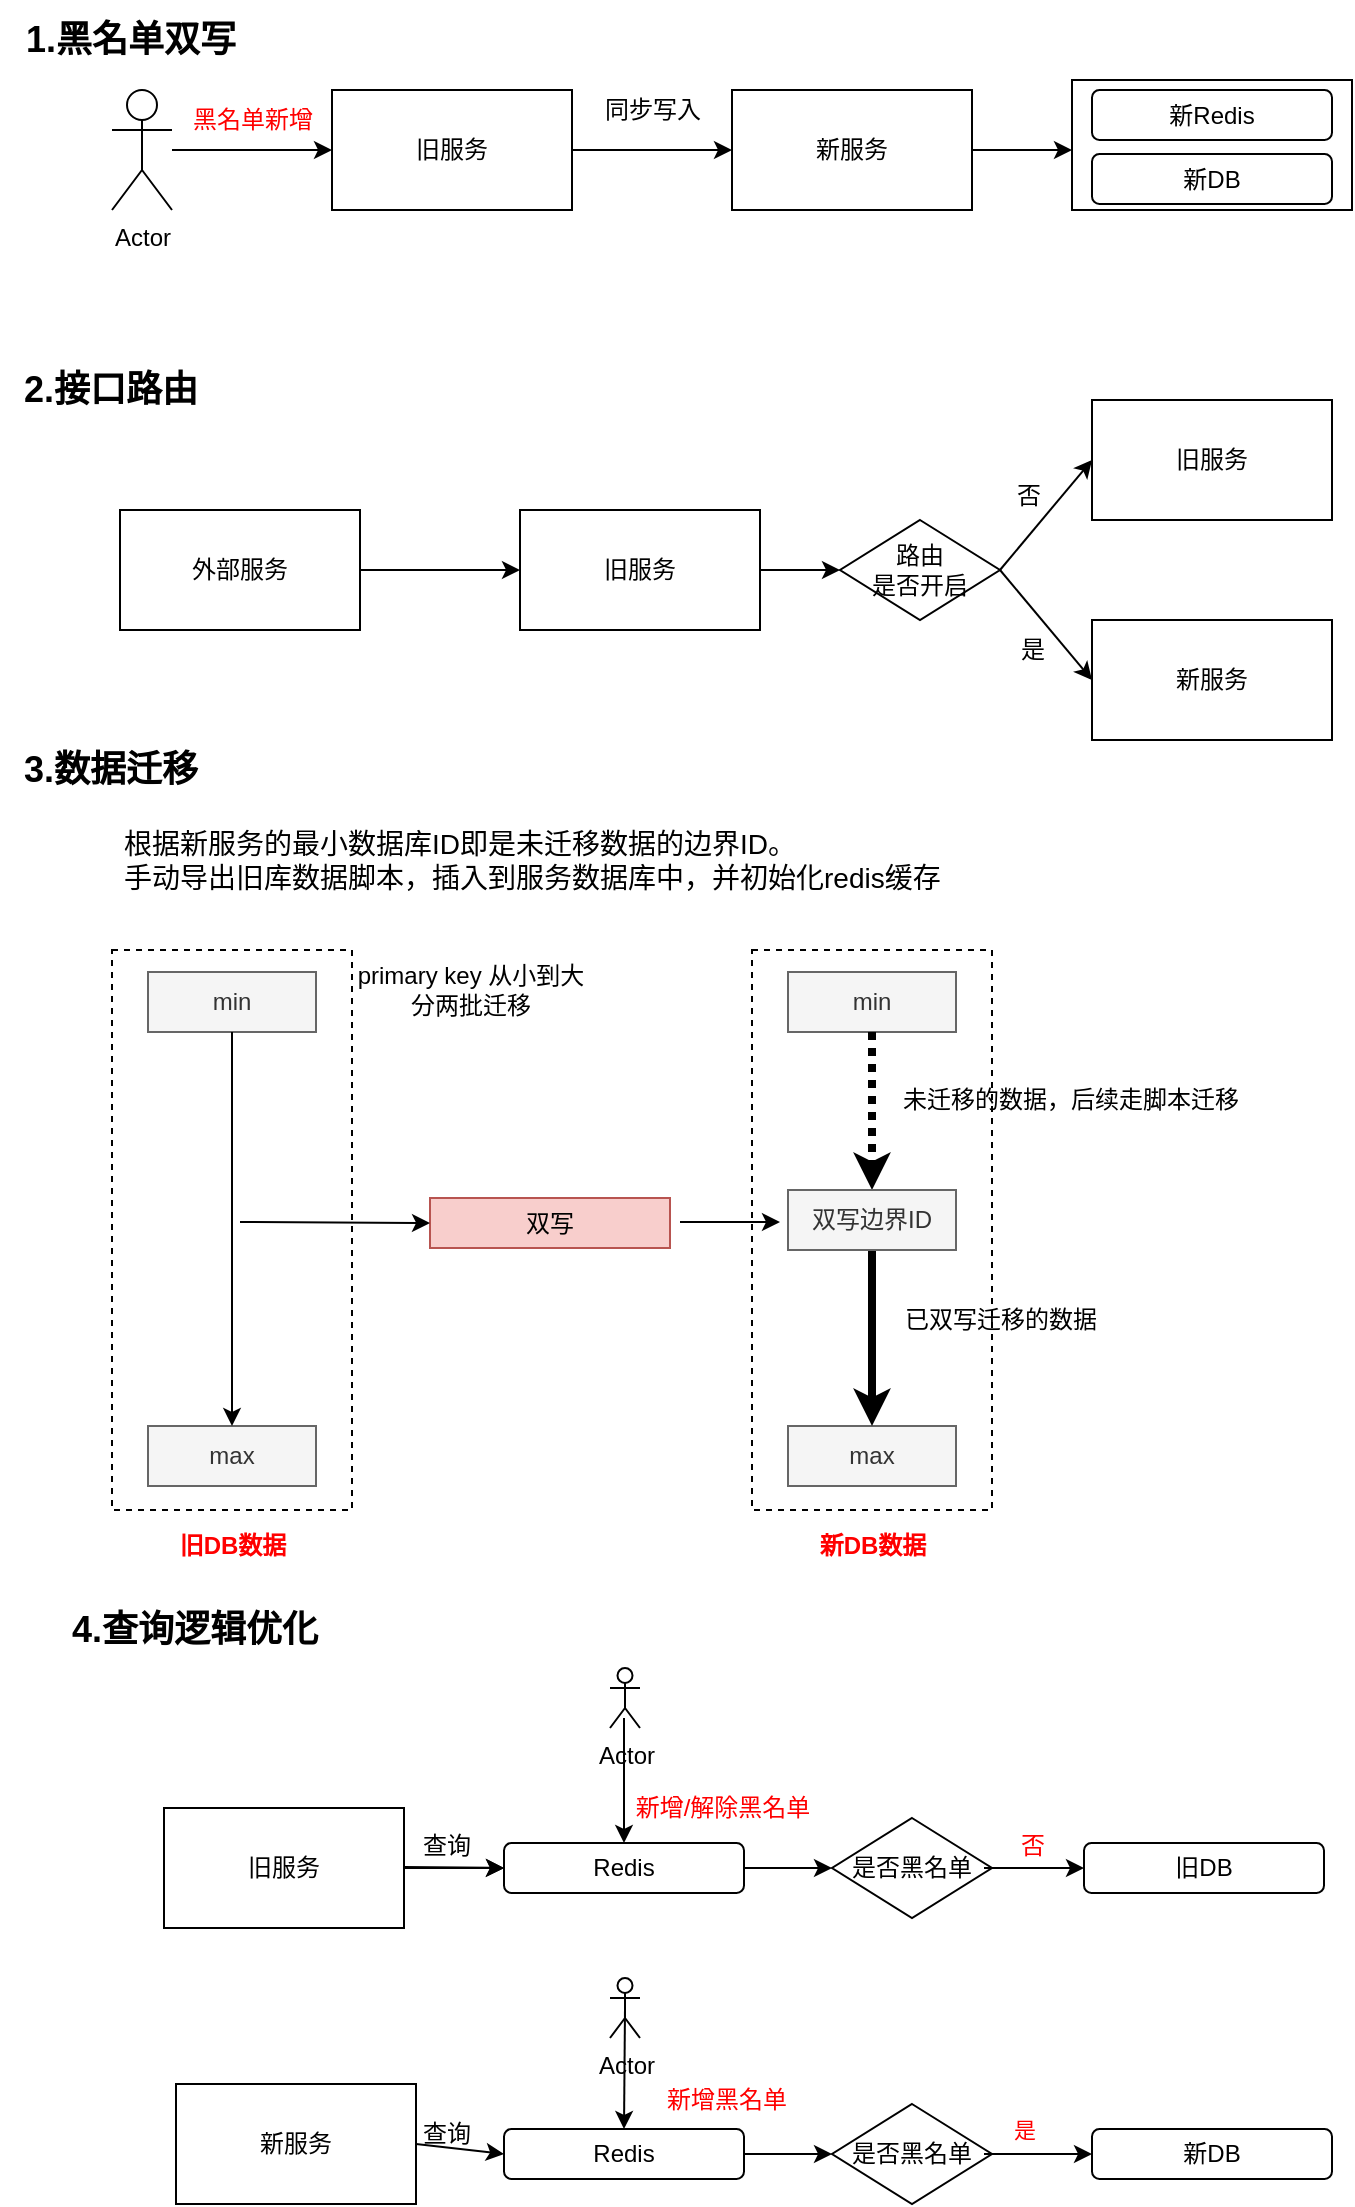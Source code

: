 <mxfile version="21.5.0" type="github">
  <diagram name="第 1 页" id="bvCV-v3Us4rZkpgmmUGV">
    <mxGraphModel dx="1434" dy="764" grid="1" gridSize="10" guides="1" tooltips="1" connect="1" arrows="1" fold="1" page="1" pageScale="1" pageWidth="827" pageHeight="1169" math="0" shadow="0">
      <root>
        <mxCell id="0" />
        <mxCell id="1" parent="0" />
        <mxCell id="1Q4CFdaJzFtLMw4-kMDZ-18" value="" style="rounded=0;whiteSpace=wrap;html=1;" parent="1" vertex="1">
          <mxGeometry x="556" y="95" width="140" height="65" as="geometry" />
        </mxCell>
        <mxCell id="1Q4CFdaJzFtLMw4-kMDZ-1" value="旧服务" style="rounded=0;whiteSpace=wrap;html=1;" parent="1" vertex="1">
          <mxGeometry x="186" y="100" width="120" height="60" as="geometry" />
        </mxCell>
        <mxCell id="1Q4CFdaJzFtLMw4-kMDZ-2" value="Actor" style="shape=umlActor;verticalLabelPosition=bottom;verticalAlign=top;html=1;outlineConnect=0;" parent="1" vertex="1">
          <mxGeometry x="76" y="100" width="30" height="60" as="geometry" />
        </mxCell>
        <mxCell id="1Q4CFdaJzFtLMw4-kMDZ-9" value="" style="endArrow=classic;html=1;rounded=0;" parent="1" source="1Q4CFdaJzFtLMw4-kMDZ-2" target="1Q4CFdaJzFtLMw4-kMDZ-1" edge="1">
          <mxGeometry width="50" height="50" relative="1" as="geometry">
            <mxPoint x="306" y="120" as="sourcePoint" />
            <mxPoint x="356" y="70" as="targetPoint" />
          </mxGeometry>
        </mxCell>
        <mxCell id="1Q4CFdaJzFtLMw4-kMDZ-10" value="新服务" style="rounded=0;whiteSpace=wrap;html=1;" parent="1" vertex="1">
          <mxGeometry x="386" y="100" width="120" height="60" as="geometry" />
        </mxCell>
        <mxCell id="1Q4CFdaJzFtLMw4-kMDZ-11" value="" style="endArrow=classic;html=1;rounded=0;exitX=1;exitY=0.5;exitDx=0;exitDy=0;" parent="1" source="1Q4CFdaJzFtLMw4-kMDZ-1" edge="1">
          <mxGeometry width="50" height="50" relative="1" as="geometry">
            <mxPoint x="306" y="120" as="sourcePoint" />
            <mxPoint x="386" y="130" as="targetPoint" />
          </mxGeometry>
        </mxCell>
        <mxCell id="1Q4CFdaJzFtLMw4-kMDZ-12" value="黑名单新增" style="text;html=1;align=center;verticalAlign=middle;resizable=0;points=[];autosize=1;strokeColor=none;fillColor=none;fontColor=#ff0000;" parent="1" vertex="1">
          <mxGeometry x="106" y="100" width="80" height="30" as="geometry" />
        </mxCell>
        <mxCell id="1Q4CFdaJzFtLMw4-kMDZ-14" value="&lt;b&gt;&lt;font style=&quot;font-size: 18px;&quot;&gt;1.黑名单双写&lt;/font&gt;&lt;/b&gt;" style="text;html=1;align=center;verticalAlign=middle;resizable=0;points=[];autosize=1;strokeColor=none;fillColor=none;" parent="1" vertex="1">
          <mxGeometry x="20" y="55" width="130" height="40" as="geometry" />
        </mxCell>
        <mxCell id="1Q4CFdaJzFtLMw4-kMDZ-15" value="新Redis" style="rounded=1;whiteSpace=wrap;html=1;" parent="1" vertex="1">
          <mxGeometry x="566" y="100" width="120" height="25" as="geometry" />
        </mxCell>
        <mxCell id="1Q4CFdaJzFtLMw4-kMDZ-16" value="新DB" style="rounded=1;whiteSpace=wrap;html=1;" parent="1" vertex="1">
          <mxGeometry x="566" y="132" width="120" height="25" as="geometry" />
        </mxCell>
        <mxCell id="1Q4CFdaJzFtLMw4-kMDZ-17" value="" style="endArrow=classic;html=1;rounded=0;exitX=1;exitY=0.5;exitDx=0;exitDy=0;" parent="1" source="1Q4CFdaJzFtLMw4-kMDZ-10" edge="1">
          <mxGeometry width="50" height="50" relative="1" as="geometry">
            <mxPoint x="316" y="140" as="sourcePoint" />
            <mxPoint x="556" y="130" as="targetPoint" />
          </mxGeometry>
        </mxCell>
        <mxCell id="1Q4CFdaJzFtLMw4-kMDZ-19" value="同步写入" style="text;html=1;align=center;verticalAlign=middle;resizable=0;points=[];autosize=1;strokeColor=none;fillColor=none;" parent="1" vertex="1">
          <mxGeometry x="311" y="95" width="70" height="30" as="geometry" />
        </mxCell>
        <mxCell id="1Q4CFdaJzFtLMw4-kMDZ-20" value="&lt;b&gt;&lt;font style=&quot;font-size: 18px;&quot;&gt;2.接口路由&lt;/font&gt;&lt;/b&gt;" style="text;html=1;align=center;verticalAlign=middle;resizable=0;points=[];autosize=1;strokeColor=none;fillColor=none;" parent="1" vertex="1">
          <mxGeometry x="20" y="230" width="110" height="40" as="geometry" />
        </mxCell>
        <mxCell id="1Q4CFdaJzFtLMw4-kMDZ-21" value="外部服务" style="rounded=0;whiteSpace=wrap;html=1;" parent="1" vertex="1">
          <mxGeometry x="80" y="310" width="120" height="60" as="geometry" />
        </mxCell>
        <mxCell id="1Q4CFdaJzFtLMw4-kMDZ-22" value="旧服务" style="rounded=0;whiteSpace=wrap;html=1;" parent="1" vertex="1">
          <mxGeometry x="280" y="310" width="120" height="60" as="geometry" />
        </mxCell>
        <mxCell id="1Q4CFdaJzFtLMw4-kMDZ-23" value="" style="endArrow=classic;html=1;rounded=0;exitX=1;exitY=0.5;exitDx=0;exitDy=0;entryX=0;entryY=0.5;entryDx=0;entryDy=0;" parent="1" source="1Q4CFdaJzFtLMw4-kMDZ-21" target="1Q4CFdaJzFtLMw4-kMDZ-22" edge="1">
          <mxGeometry width="50" height="50" relative="1" as="geometry">
            <mxPoint x="390" y="320" as="sourcePoint" />
            <mxPoint x="440" y="270" as="targetPoint" />
          </mxGeometry>
        </mxCell>
        <mxCell id="1Q4CFdaJzFtLMw4-kMDZ-24" value="路由&lt;br&gt;是否开启" style="rhombus;whiteSpace=wrap;html=1;" parent="1" vertex="1">
          <mxGeometry x="440" y="315" width="80" height="50" as="geometry" />
        </mxCell>
        <mxCell id="1Q4CFdaJzFtLMw4-kMDZ-25" value="旧服务" style="rounded=0;whiteSpace=wrap;html=1;" parent="1" vertex="1">
          <mxGeometry x="566" y="255" width="120" height="60" as="geometry" />
        </mxCell>
        <mxCell id="1Q4CFdaJzFtLMw4-kMDZ-26" value="" style="endArrow=classic;html=1;rounded=0;exitX=1;exitY=0.5;exitDx=0;exitDy=0;entryX=0;entryY=0.5;entryDx=0;entryDy=0;" parent="1" source="1Q4CFdaJzFtLMw4-kMDZ-22" target="1Q4CFdaJzFtLMw4-kMDZ-24" edge="1">
          <mxGeometry width="50" height="50" relative="1" as="geometry">
            <mxPoint x="210" y="350" as="sourcePoint" />
            <mxPoint x="290" y="350" as="targetPoint" />
          </mxGeometry>
        </mxCell>
        <mxCell id="1Q4CFdaJzFtLMw4-kMDZ-27" value="新服务" style="rounded=0;whiteSpace=wrap;html=1;" parent="1" vertex="1">
          <mxGeometry x="566" y="365" width="120" height="60" as="geometry" />
        </mxCell>
        <mxCell id="1Q4CFdaJzFtLMw4-kMDZ-28" value="" style="endArrow=classic;html=1;rounded=0;exitX=1;exitY=0.5;exitDx=0;exitDy=0;entryX=0;entryY=0.5;entryDx=0;entryDy=0;" parent="1" source="1Q4CFdaJzFtLMw4-kMDZ-24" target="1Q4CFdaJzFtLMw4-kMDZ-25" edge="1">
          <mxGeometry width="50" height="50" relative="1" as="geometry">
            <mxPoint x="410" y="350" as="sourcePoint" />
            <mxPoint x="450" y="350" as="targetPoint" />
          </mxGeometry>
        </mxCell>
        <mxCell id="1Q4CFdaJzFtLMw4-kMDZ-29" value="" style="endArrow=classic;html=1;rounded=0;entryX=0;entryY=0.5;entryDx=0;entryDy=0;" parent="1" target="1Q4CFdaJzFtLMw4-kMDZ-27" edge="1">
          <mxGeometry width="50" height="50" relative="1" as="geometry">
            <mxPoint x="520" y="340" as="sourcePoint" />
            <mxPoint x="576" y="350" as="targetPoint" />
          </mxGeometry>
        </mxCell>
        <mxCell id="1Q4CFdaJzFtLMw4-kMDZ-30" value="&lt;b&gt;&lt;font style=&quot;font-size: 18px;&quot;&gt;3.数据迁移&lt;/font&gt;&lt;/b&gt;" style="text;html=1;align=center;verticalAlign=middle;resizable=0;points=[];autosize=1;strokeColor=none;fillColor=none;" parent="1" vertex="1">
          <mxGeometry x="20" y="420" width="110" height="40" as="geometry" />
        </mxCell>
        <mxCell id="1Q4CFdaJzFtLMw4-kMDZ-31" value="&lt;font style=&quot;font-size: 14px;&quot;&gt;根据新服务的最小数据库ID即是未迁移数据的边界ID。&lt;br&gt;手动导出旧库数据脚本，插入到服务数据库中，并初始化redis缓存&lt;/font&gt;" style="text;html=1;align=left;verticalAlign=middle;resizable=0;points=[];autosize=1;strokeColor=none;fillColor=none;" parent="1" vertex="1">
          <mxGeometry x="80" y="460" width="430" height="50" as="geometry" />
        </mxCell>
        <mxCell id="1Q4CFdaJzFtLMw4-kMDZ-32" value="&lt;b&gt;&lt;font style=&quot;font-size: 18px;&quot;&gt;4.查询逻辑优化&lt;/font&gt;&lt;/b&gt;" style="text;html=1;align=center;verticalAlign=middle;resizable=0;points=[];autosize=1;strokeColor=none;fillColor=none;" parent="1" vertex="1">
          <mxGeometry x="42" y="850" width="150" height="40" as="geometry" />
        </mxCell>
        <mxCell id="1Q4CFdaJzFtLMw4-kMDZ-37" value="" style="edgeStyle=orthogonalEdgeStyle;rounded=0;orthogonalLoop=1;jettySize=auto;html=1;" parent="1" source="1Q4CFdaJzFtLMw4-kMDZ-33" target="1Q4CFdaJzFtLMw4-kMDZ-34" edge="1">
          <mxGeometry relative="1" as="geometry" />
        </mxCell>
        <mxCell id="1Q4CFdaJzFtLMw4-kMDZ-33" value="旧服务" style="rounded=0;whiteSpace=wrap;html=1;" parent="1" vertex="1">
          <mxGeometry x="102" y="959" width="120" height="60" as="geometry" />
        </mxCell>
        <mxCell id="1Q4CFdaJzFtLMw4-kMDZ-34" value="Redis" style="rounded=1;whiteSpace=wrap;html=1;" parent="1" vertex="1">
          <mxGeometry x="272" y="976.5" width="120" height="25" as="geometry" />
        </mxCell>
        <mxCell id="1Q4CFdaJzFtLMw4-kMDZ-35" value="旧DB" style="rounded=1;whiteSpace=wrap;html=1;" parent="1" vertex="1">
          <mxGeometry x="562" y="976.5" width="120" height="25" as="geometry" />
        </mxCell>
        <mxCell id="1Q4CFdaJzFtLMw4-kMDZ-36" value="" style="endArrow=classic;html=1;rounded=0;exitX=1;exitY=0.5;exitDx=0;exitDy=0;" parent="1" edge="1">
          <mxGeometry width="50" height="50" relative="1" as="geometry">
            <mxPoint x="222" y="988.5" as="sourcePoint" />
            <mxPoint x="272" y="989" as="targetPoint" />
          </mxGeometry>
        </mxCell>
        <mxCell id="1Q4CFdaJzFtLMw4-kMDZ-40" value="是否黑名单" style="rhombus;whiteSpace=wrap;html=1;" parent="1" vertex="1">
          <mxGeometry x="436" y="964" width="80" height="50" as="geometry" />
        </mxCell>
        <mxCell id="1Q4CFdaJzFtLMw4-kMDZ-42" value="" style="endArrow=classic;html=1;rounded=0;entryX=0;entryY=0.5;entryDx=0;entryDy=0;" parent="1" target="1Q4CFdaJzFtLMw4-kMDZ-40" edge="1">
          <mxGeometry width="50" height="50" relative="1" as="geometry">
            <mxPoint x="392" y="989" as="sourcePoint" />
            <mxPoint x="282" y="999" as="targetPoint" />
          </mxGeometry>
        </mxCell>
        <mxCell id="1Q4CFdaJzFtLMw4-kMDZ-43" value="" style="endArrow=classic;html=1;rounded=0;entryX=0;entryY=0.5;entryDx=0;entryDy=0;" parent="1" target="1Q4CFdaJzFtLMw4-kMDZ-35" edge="1">
          <mxGeometry width="50" height="50" relative="1" as="geometry">
            <mxPoint x="512" y="989" as="sourcePoint" />
            <mxPoint x="446" y="999" as="targetPoint" />
          </mxGeometry>
        </mxCell>
        <mxCell id="1Q4CFdaJzFtLMw4-kMDZ-44" value="否" style="text;html=1;align=center;verticalAlign=middle;resizable=0;points=[];autosize=1;strokeColor=none;fillColor=none;fontColor=#FF0000;" parent="1" vertex="1">
          <mxGeometry x="516" y="963" width="40" height="30" as="geometry" />
        </mxCell>
        <mxCell id="1Q4CFdaJzFtLMw4-kMDZ-45" value="新服务" style="rounded=0;whiteSpace=wrap;html=1;" parent="1" vertex="1">
          <mxGeometry x="108" y="1097" width="120" height="60" as="geometry" />
        </mxCell>
        <mxCell id="1Q4CFdaJzFtLMw4-kMDZ-46" value="Redis" style="rounded=1;whiteSpace=wrap;html=1;" parent="1" vertex="1">
          <mxGeometry x="272" y="1119.5" width="120" height="25" as="geometry" />
        </mxCell>
        <mxCell id="1Q4CFdaJzFtLMw4-kMDZ-47" value="" style="endArrow=classic;html=1;rounded=0;exitX=1;exitY=0.5;exitDx=0;exitDy=0;" parent="1" source="1Q4CFdaJzFtLMw4-kMDZ-45" edge="1">
          <mxGeometry width="50" height="50" relative="1" as="geometry">
            <mxPoint x="232" y="1026.5" as="sourcePoint" />
            <mxPoint x="272" y="1132" as="targetPoint" />
          </mxGeometry>
        </mxCell>
        <mxCell id="1Q4CFdaJzFtLMw4-kMDZ-48" value="是否黑名单" style="rhombus;whiteSpace=wrap;html=1;" parent="1" vertex="1">
          <mxGeometry x="436" y="1107" width="80" height="50" as="geometry" />
        </mxCell>
        <mxCell id="1Q4CFdaJzFtLMw4-kMDZ-49" value="" style="endArrow=classic;html=1;rounded=0;exitX=1;exitY=0.5;exitDx=0;exitDy=0;entryX=0;entryY=0.5;entryDx=0;entryDy=0;" parent="1" source="1Q4CFdaJzFtLMw4-kMDZ-46" target="1Q4CFdaJzFtLMw4-kMDZ-48" edge="1">
          <mxGeometry width="50" height="50" relative="1" as="geometry">
            <mxPoint x="228" y="1142" as="sourcePoint" />
            <mxPoint x="282" y="1142" as="targetPoint" />
          </mxGeometry>
        </mxCell>
        <mxCell id="1Q4CFdaJzFtLMw4-kMDZ-50" value="新DB" style="rounded=1;whiteSpace=wrap;html=1;" parent="1" vertex="1">
          <mxGeometry x="566" y="1119.5" width="120" height="25" as="geometry" />
        </mxCell>
        <mxCell id="1Q4CFdaJzFtLMw4-kMDZ-51" value="" style="endArrow=classic;html=1;rounded=0;entryX=0;entryY=0.5;entryDx=0;entryDy=0;" parent="1" target="1Q4CFdaJzFtLMw4-kMDZ-50" edge="1">
          <mxGeometry width="50" height="50" relative="1" as="geometry">
            <mxPoint x="512" y="1132" as="sourcePoint" />
            <mxPoint x="446" y="1142" as="targetPoint" />
          </mxGeometry>
        </mxCell>
        <mxCell id="1Q4CFdaJzFtLMw4-kMDZ-52" value="是" style="edgeLabel;html=1;align=center;verticalAlign=middle;resizable=0;points=[];fontColor=#FF0000;" parent="1Q4CFdaJzFtLMw4-kMDZ-51" vertex="1" connectable="0">
          <mxGeometry x="-0.518" y="7" relative="1" as="geometry">
            <mxPoint x="7" y="-5" as="offset" />
          </mxGeometry>
        </mxCell>
        <mxCell id="1Q4CFdaJzFtLMw4-kMDZ-53" value="新增/解除黑名单" style="text;html=1;align=center;verticalAlign=middle;resizable=0;points=[];autosize=1;strokeColor=none;fillColor=none;fontColor=#FF0000;" parent="1" vertex="1">
          <mxGeometry x="326" y="944" width="110" height="30" as="geometry" />
        </mxCell>
        <mxCell id="1Q4CFdaJzFtLMw4-kMDZ-54" value="Actor" style="shape=umlActor;verticalLabelPosition=bottom;verticalAlign=top;html=1;outlineConnect=0;" parent="1" vertex="1">
          <mxGeometry x="325" y="889" width="15" height="30" as="geometry" />
        </mxCell>
        <mxCell id="1Q4CFdaJzFtLMw4-kMDZ-58" value="" style="endArrow=classic;html=1;rounded=0;entryX=0.5;entryY=0;entryDx=0;entryDy=0;" parent="1" target="1Q4CFdaJzFtLMw4-kMDZ-34" edge="1">
          <mxGeometry width="50" height="50" relative="1" as="geometry">
            <mxPoint x="332" y="914" as="sourcePoint" />
            <mxPoint x="462" y="794" as="targetPoint" />
          </mxGeometry>
        </mxCell>
        <mxCell id="1Q4CFdaJzFtLMw4-kMDZ-60" value="Actor" style="shape=umlActor;verticalLabelPosition=bottom;verticalAlign=top;html=1;outlineConnect=0;" parent="1" vertex="1">
          <mxGeometry x="325" y="1044" width="15" height="30" as="geometry" />
        </mxCell>
        <mxCell id="1Q4CFdaJzFtLMw4-kMDZ-61" value="" style="endArrow=classic;html=1;rounded=0;entryX=0.5;entryY=0;entryDx=0;entryDy=0;exitX=0.5;exitY=0.5;exitDx=0;exitDy=0;exitPerimeter=0;" parent="1" source="1Q4CFdaJzFtLMw4-kMDZ-60" target="1Q4CFdaJzFtLMw4-kMDZ-46" edge="1">
          <mxGeometry width="50" height="50" relative="1" as="geometry">
            <mxPoint x="342" y="924" as="sourcePoint" />
            <mxPoint x="342" y="987" as="targetPoint" />
          </mxGeometry>
        </mxCell>
        <mxCell id="1Q4CFdaJzFtLMw4-kMDZ-62" value="新增黑名单" style="text;html=1;align=center;verticalAlign=middle;resizable=0;points=[];autosize=1;strokeColor=none;fillColor=none;fontColor=#FF0000;" parent="1" vertex="1">
          <mxGeometry x="343" y="1089.5" width="80" height="30" as="geometry" />
        </mxCell>
        <mxCell id="1Q4CFdaJzFtLMw4-kMDZ-63" value="查询" style="text;html=1;align=center;verticalAlign=middle;resizable=0;points=[];autosize=1;strokeColor=none;fillColor=none;" parent="1" vertex="1">
          <mxGeometry x="218" y="1107" width="50" height="30" as="geometry" />
        </mxCell>
        <mxCell id="1Q4CFdaJzFtLMw4-kMDZ-64" value="查询" style="text;html=1;align=center;verticalAlign=middle;resizable=0;points=[];autosize=1;strokeColor=none;fillColor=none;" parent="1" vertex="1">
          <mxGeometry x="218" y="963" width="50" height="30" as="geometry" />
        </mxCell>
        <mxCell id="e6AWBirwVRRI7Jyuh1uB-1" value="" style="rounded=0;whiteSpace=wrap;html=1;dashed=1;" vertex="1" parent="1">
          <mxGeometry x="76" y="530" width="120" height="280" as="geometry" />
        </mxCell>
        <mxCell id="e6AWBirwVRRI7Jyuh1uB-2" value="旧DB数据" style="text;html=1;align=center;verticalAlign=middle;resizable=0;points=[];autosize=1;strokeColor=none;fillColor=none;fontColor=#FF0000;fontStyle=1" vertex="1" parent="1">
          <mxGeometry x="96" y="813" width="80" height="30" as="geometry" />
        </mxCell>
        <mxCell id="e6AWBirwVRRI7Jyuh1uB-3" value="否" style="text;html=1;align=center;verticalAlign=middle;resizable=0;points=[];autosize=1;strokeColor=none;fillColor=none;" vertex="1" parent="1">
          <mxGeometry x="514" y="288" width="40" height="30" as="geometry" />
        </mxCell>
        <mxCell id="e6AWBirwVRRI7Jyuh1uB-4" value="是" style="text;html=1;align=center;verticalAlign=middle;resizable=0;points=[];autosize=1;strokeColor=none;fillColor=none;" vertex="1" parent="1">
          <mxGeometry x="516" y="365" width="40" height="30" as="geometry" />
        </mxCell>
        <mxCell id="e6AWBirwVRRI7Jyuh1uB-8" value="min" style="rounded=0;whiteSpace=wrap;html=1;fillColor=#f5f5f5;fontColor=#333333;strokeColor=#666666;" vertex="1" parent="1">
          <mxGeometry x="94" y="541" width="84" height="30" as="geometry" />
        </mxCell>
        <mxCell id="e6AWBirwVRRI7Jyuh1uB-9" value="max" style="rounded=0;whiteSpace=wrap;html=1;labelBackgroundColor=none;fillColor=#f5f5f5;fontColor=#333333;strokeColor=#666666;" vertex="1" parent="1">
          <mxGeometry x="94" y="768" width="84" height="30" as="geometry" />
        </mxCell>
        <mxCell id="e6AWBirwVRRI7Jyuh1uB-10" value="" style="endArrow=classic;html=1;rounded=0;exitX=0.5;exitY=1;exitDx=0;exitDy=0;" edge="1" parent="1" source="e6AWBirwVRRI7Jyuh1uB-8" target="e6AWBirwVRRI7Jyuh1uB-9">
          <mxGeometry width="50" height="50" relative="1" as="geometry">
            <mxPoint x="250" y="820" as="sourcePoint" />
            <mxPoint x="300" y="770" as="targetPoint" />
          </mxGeometry>
        </mxCell>
        <mxCell id="e6AWBirwVRRI7Jyuh1uB-16" value="" style="rounded=0;whiteSpace=wrap;html=1;dashed=1;" vertex="1" parent="1">
          <mxGeometry x="396" y="530" width="120" height="280" as="geometry" />
        </mxCell>
        <mxCell id="e6AWBirwVRRI7Jyuh1uB-17" value="新DB数据" style="text;html=1;align=center;verticalAlign=middle;resizable=0;points=[];autosize=1;strokeColor=none;fillColor=none;fontColor=#FF0000;fontStyle=1" vertex="1" parent="1">
          <mxGeometry x="416" y="813" width="80" height="30" as="geometry" />
        </mxCell>
        <mxCell id="e6AWBirwVRRI7Jyuh1uB-18" value="min" style="rounded=0;whiteSpace=wrap;html=1;fillColor=#f5f5f5;fontColor=#333333;strokeColor=#666666;" vertex="1" parent="1">
          <mxGeometry x="414" y="541" width="84" height="30" as="geometry" />
        </mxCell>
        <mxCell id="e6AWBirwVRRI7Jyuh1uB-19" value="max" style="rounded=0;whiteSpace=wrap;html=1;labelBackgroundColor=none;fillColor=#f5f5f5;fontColor=#333333;strokeColor=#666666;" vertex="1" parent="1">
          <mxGeometry x="414" y="768" width="84" height="30" as="geometry" />
        </mxCell>
        <mxCell id="e6AWBirwVRRI7Jyuh1uB-20" value="" style="endArrow=classic;html=1;rounded=0;exitX=0.5;exitY=1;exitDx=0;exitDy=0;strokeWidth=4;" edge="1" parent="1" source="e6AWBirwVRRI7Jyuh1uB-21" target="e6AWBirwVRRI7Jyuh1uB-19">
          <mxGeometry width="50" height="50" relative="1" as="geometry">
            <mxPoint x="570" y="820" as="sourcePoint" />
            <mxPoint x="620" y="770" as="targetPoint" />
          </mxGeometry>
        </mxCell>
        <mxCell id="e6AWBirwVRRI7Jyuh1uB-22" value="" style="endArrow=classic;html=1;rounded=0;exitX=0.5;exitY=1;exitDx=0;exitDy=0;dashed=1;dashPattern=1 1;strokeWidth=4;" edge="1" parent="1" source="e6AWBirwVRRI7Jyuh1uB-18" target="e6AWBirwVRRI7Jyuh1uB-21">
          <mxGeometry width="50" height="50" relative="1" as="geometry">
            <mxPoint x="456" y="571" as="sourcePoint" />
            <mxPoint x="456" y="768" as="targetPoint" />
          </mxGeometry>
        </mxCell>
        <mxCell id="e6AWBirwVRRI7Jyuh1uB-21" value="双写边界ID" style="rounded=0;whiteSpace=wrap;html=1;labelBackgroundColor=none;fillColor=#f5f5f5;fontColor=#333333;strokeColor=#666666;" vertex="1" parent="1">
          <mxGeometry x="414" y="650" width="84" height="30" as="geometry" />
        </mxCell>
        <mxCell id="e6AWBirwVRRI7Jyuh1uB-24" value="primary key 从小到大&lt;br&gt;分两批迁移" style="text;html=1;align=center;verticalAlign=middle;resizable=0;points=[];autosize=1;strokeColor=none;fillColor=none;" vertex="1" parent="1">
          <mxGeometry x="185" y="530" width="140" height="40" as="geometry" />
        </mxCell>
        <mxCell id="e6AWBirwVRRI7Jyuh1uB-25" value="双写" style="rounded=0;whiteSpace=wrap;html=1;fillColor=#f8cecc;strokeColor=#b85450;" vertex="1" parent="1">
          <mxGeometry x="235" y="654" width="120" height="25" as="geometry" />
        </mxCell>
        <mxCell id="e6AWBirwVRRI7Jyuh1uB-26" value="已双写迁移的数据" style="text;html=1;align=center;verticalAlign=middle;resizable=0;points=[];autosize=1;strokeColor=none;fillColor=none;" vertex="1" parent="1">
          <mxGeometry x="460" y="700" width="120" height="30" as="geometry" />
        </mxCell>
        <mxCell id="e6AWBirwVRRI7Jyuh1uB-27" value="未迁移的数据，后续走脚本迁移" style="text;html=1;align=center;verticalAlign=middle;resizable=0;points=[];autosize=1;strokeColor=none;fillColor=none;" vertex="1" parent="1">
          <mxGeometry x="460" y="590" width="190" height="30" as="geometry" />
        </mxCell>
        <mxCell id="e6AWBirwVRRI7Jyuh1uB-28" value="" style="endArrow=classic;html=1;rounded=0;entryX=0;entryY=0.5;entryDx=0;entryDy=0;" edge="1" parent="1" target="e6AWBirwVRRI7Jyuh1uB-25">
          <mxGeometry width="50" height="50" relative="1" as="geometry">
            <mxPoint x="140" y="666" as="sourcePoint" />
            <mxPoint x="300" y="406" as="targetPoint" />
          </mxGeometry>
        </mxCell>
        <mxCell id="e6AWBirwVRRI7Jyuh1uB-29" value="" style="endArrow=classic;html=1;rounded=0;" edge="1" parent="1">
          <mxGeometry width="50" height="50" relative="1" as="geometry">
            <mxPoint x="360" y="666" as="sourcePoint" />
            <mxPoint x="410" y="666" as="targetPoint" />
          </mxGeometry>
        </mxCell>
      </root>
    </mxGraphModel>
  </diagram>
</mxfile>

